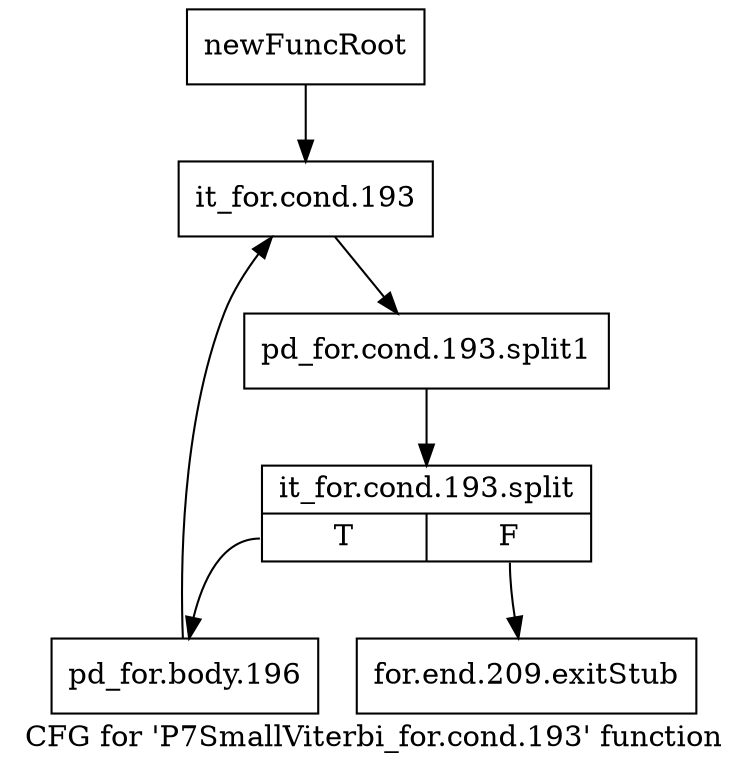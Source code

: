 digraph "CFG for 'P7SmallViterbi_for.cond.193' function" {
	label="CFG for 'P7SmallViterbi_for.cond.193' function";

	Node0x2f07ef0 [shape=record,label="{newFuncRoot}"];
	Node0x2f07ef0 -> Node0x2f07f90;
	Node0x2f07f40 [shape=record,label="{for.end.209.exitStub}"];
	Node0x2f07f90 [shape=record,label="{it_for.cond.193}"];
	Node0x2f07f90 -> Node0x37c1470;
	Node0x37c1470 [shape=record,label="{pd_for.cond.193.split1}"];
	Node0x37c1470 -> Node0x37c93f0;
	Node0x37c93f0 [shape=record,label="{it_for.cond.193.split|{<s0>T|<s1>F}}"];
	Node0x37c93f0:s0 -> Node0x2f07fe0;
	Node0x37c93f0:s1 -> Node0x2f07f40;
	Node0x2f07fe0 [shape=record,label="{pd_for.body.196}"];
	Node0x2f07fe0 -> Node0x2f07f90;
}
